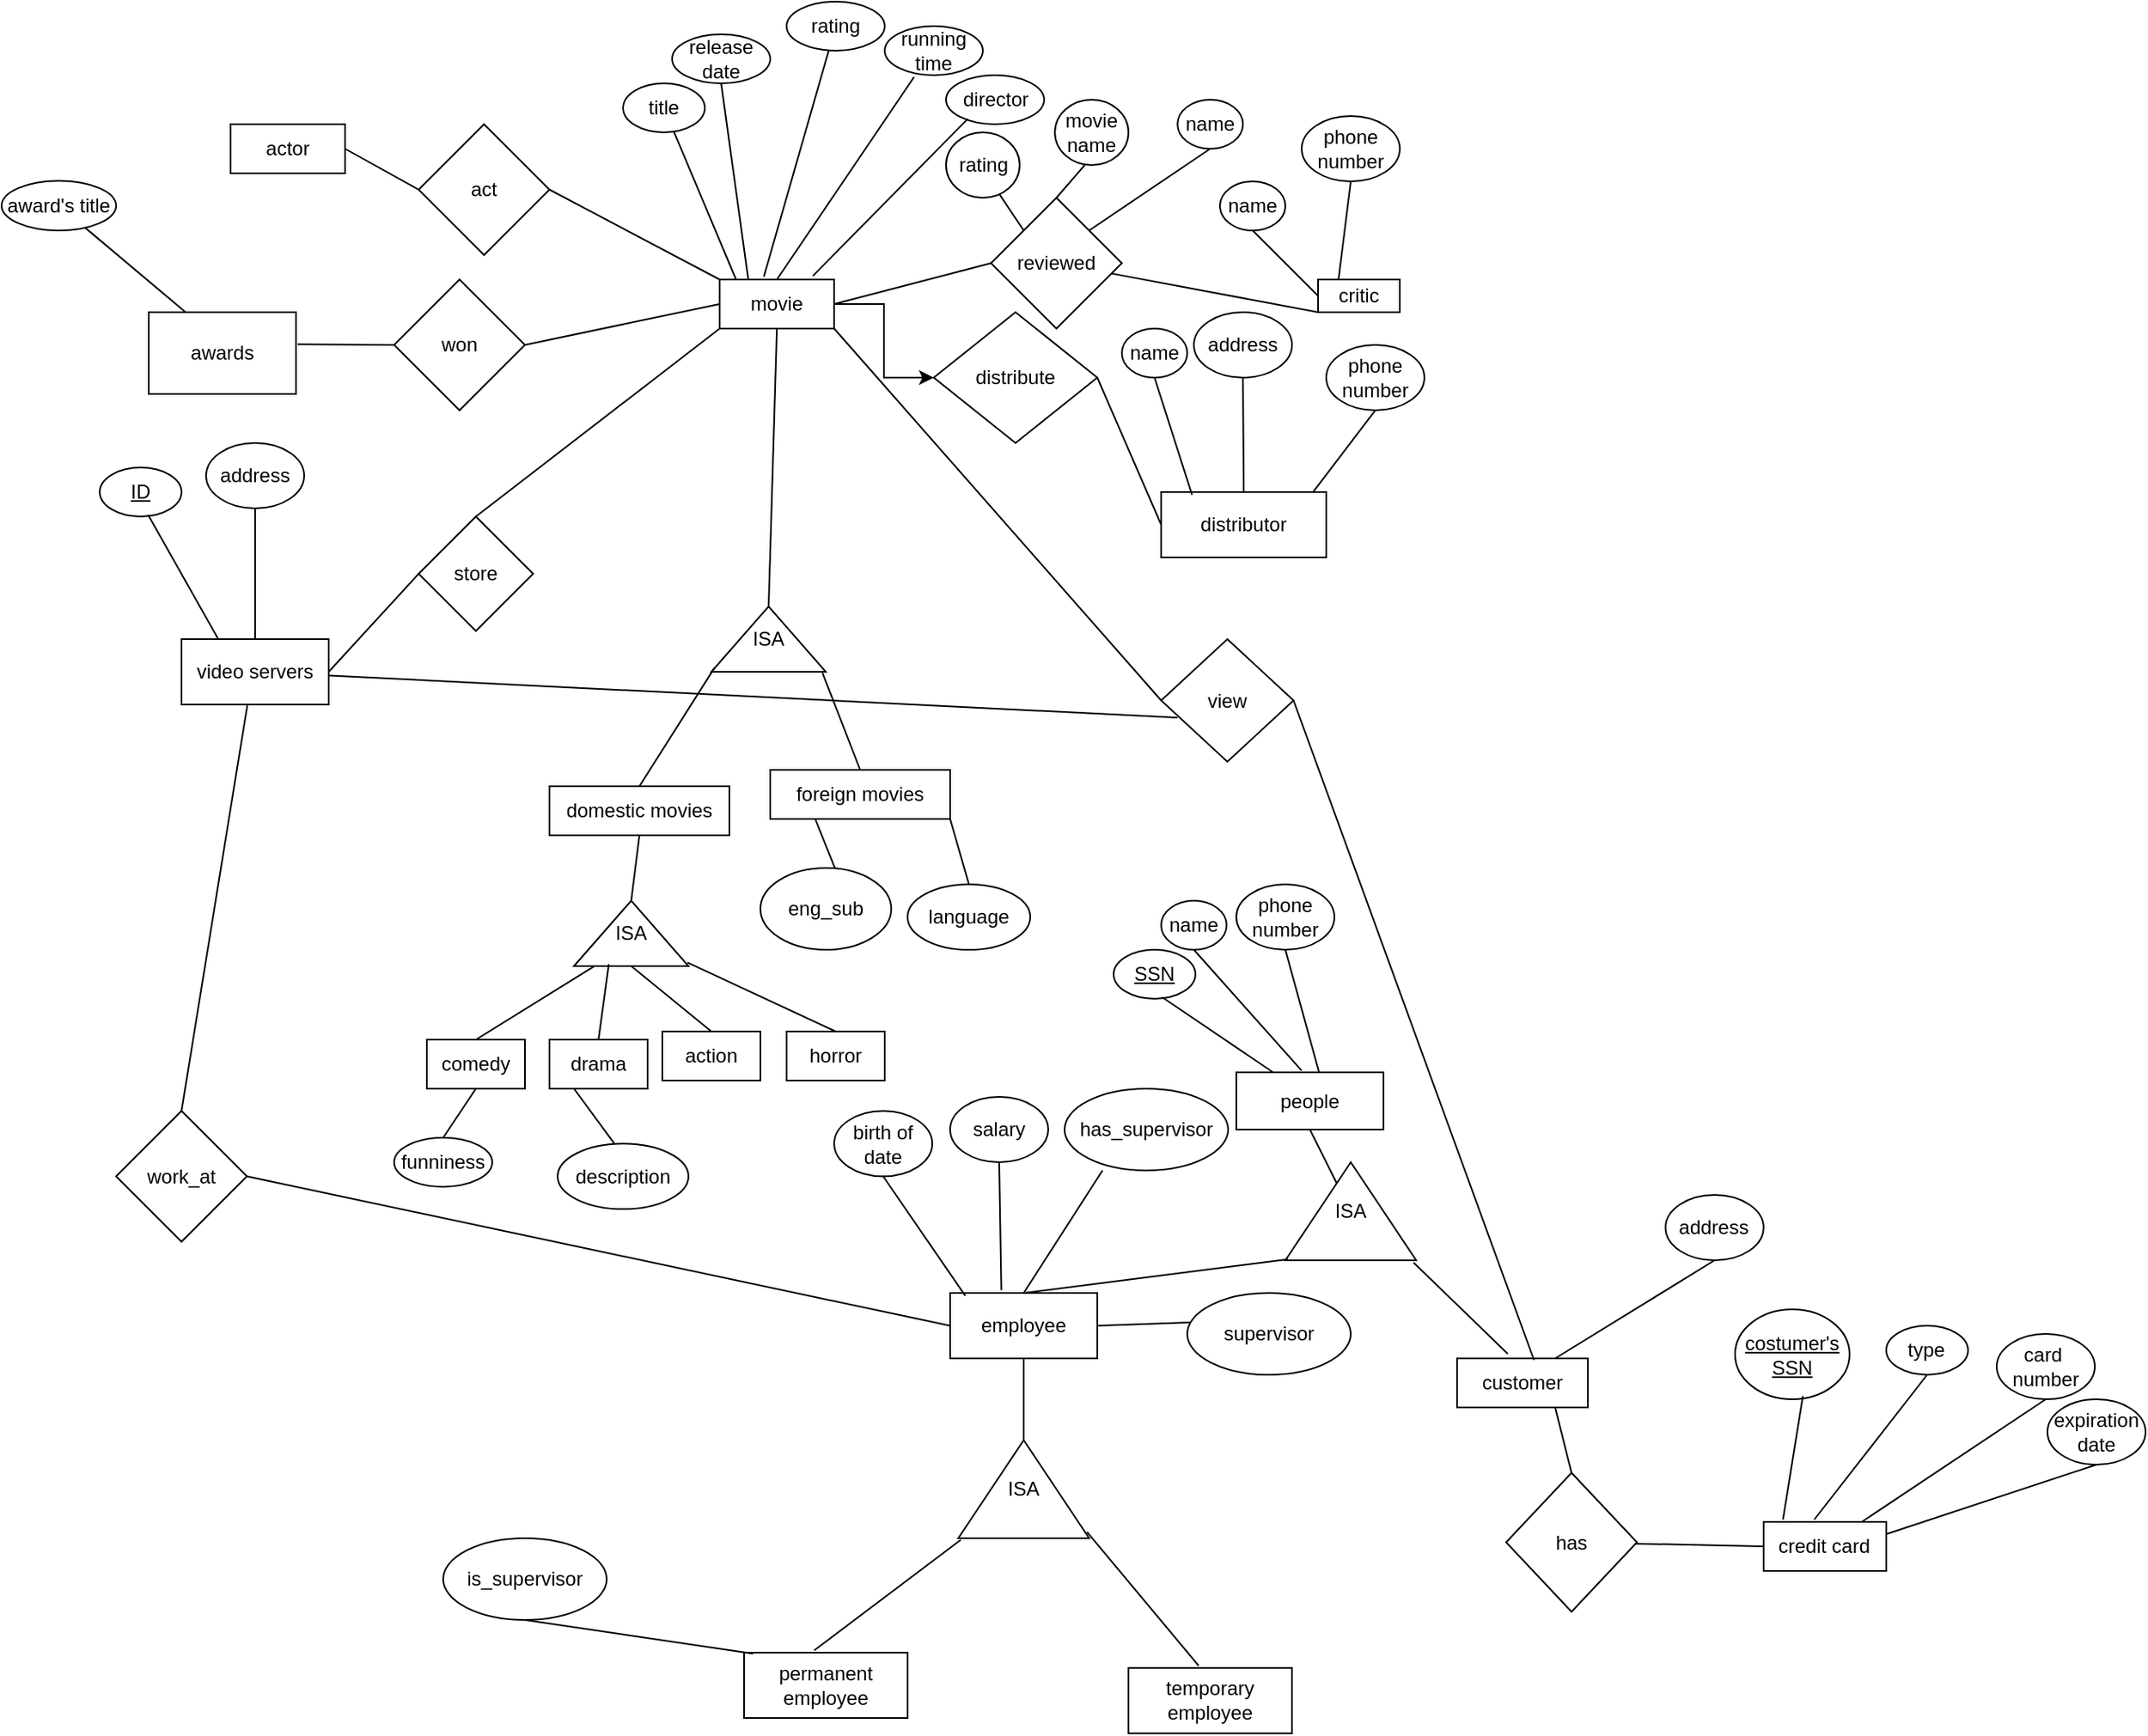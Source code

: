 <mxfile version="21.0.8" type="github">
  <diagram name="第1頁" id="P9BM3nfEhgbrT5ptWXJF">
    <mxGraphModel dx="2261" dy="768" grid="1" gridSize="10" guides="1" tooltips="1" connect="1" arrows="1" fold="1" page="1" pageScale="1" pageWidth="827" pageHeight="1169" math="0" shadow="0">
      <root>
        <mxCell id="0" />
        <mxCell id="1" parent="0" />
        <mxCell id="3KgX_dlSJIxUzlRzkm22-97" value="" style="edgeStyle=orthogonalEdgeStyle;rounded=0;orthogonalLoop=1;jettySize=auto;html=1;" parent="1" source="3KgX_dlSJIxUzlRzkm22-1" target="3KgX_dlSJIxUzlRzkm22-96" edge="1">
          <mxGeometry relative="1" as="geometry" />
        </mxCell>
        <mxCell id="3KgX_dlSJIxUzlRzkm22-1" value="movie" style="rounded=0;whiteSpace=wrap;html=1;" parent="1" vertex="1">
          <mxGeometry x="349.08" y="370" width="70" height="30" as="geometry" />
        </mxCell>
        <mxCell id="3KgX_dlSJIxUzlRzkm22-2" value="title" style="ellipse;whiteSpace=wrap;html=1;" parent="1" vertex="1">
          <mxGeometry x="290" y="250" width="50" height="30" as="geometry" />
        </mxCell>
        <mxCell id="3KgX_dlSJIxUzlRzkm22-4" value="" style="endArrow=none;html=1;rounded=0;exitX=0.143;exitY=0;exitDx=0;exitDy=0;exitPerimeter=0;" parent="1" source="3KgX_dlSJIxUzlRzkm22-1" target="3KgX_dlSJIxUzlRzkm22-2" edge="1">
          <mxGeometry width="50" height="50" relative="1" as="geometry">
            <mxPoint x="380" y="420" as="sourcePoint" />
            <mxPoint x="430" y="370" as="targetPoint" />
          </mxGeometry>
        </mxCell>
        <mxCell id="3KgX_dlSJIxUzlRzkm22-5" value="release date" style="ellipse;whiteSpace=wrap;html=1;" parent="1" vertex="1">
          <mxGeometry x="320" y="220" width="60" height="30" as="geometry" />
        </mxCell>
        <mxCell id="3KgX_dlSJIxUzlRzkm22-6" value="" style="endArrow=none;html=1;rounded=0;entryX=0.5;entryY=1;entryDx=0;entryDy=0;exitX=0.25;exitY=0;exitDx=0;exitDy=0;" parent="1" source="3KgX_dlSJIxUzlRzkm22-1" target="3KgX_dlSJIxUzlRzkm22-5" edge="1">
          <mxGeometry width="50" height="50" relative="1" as="geometry">
            <mxPoint x="370" y="360" as="sourcePoint" />
            <mxPoint x="326" y="328" as="targetPoint" />
          </mxGeometry>
        </mxCell>
        <mxCell id="3KgX_dlSJIxUzlRzkm22-7" value="rating" style="ellipse;whiteSpace=wrap;html=1;" parent="1" vertex="1">
          <mxGeometry x="390" y="200" width="60" height="30" as="geometry" />
        </mxCell>
        <mxCell id="3KgX_dlSJIxUzlRzkm22-8" value="" style="endArrow=none;html=1;rounded=0;exitX=0.386;exitY=-0.057;exitDx=0;exitDy=0;exitPerimeter=0;" parent="1" source="3KgX_dlSJIxUzlRzkm22-1" target="3KgX_dlSJIxUzlRzkm22-7" edge="1">
          <mxGeometry width="50" height="50" relative="1" as="geometry">
            <mxPoint x="378" y="380" as="sourcePoint" />
            <mxPoint x="370" y="310" as="targetPoint" />
          </mxGeometry>
        </mxCell>
        <mxCell id="3KgX_dlSJIxUzlRzkm22-9" value="running time" style="ellipse;whiteSpace=wrap;html=1;" parent="1" vertex="1">
          <mxGeometry x="450" y="215" width="60" height="30" as="geometry" />
        </mxCell>
        <mxCell id="3KgX_dlSJIxUzlRzkm22-10" value="" style="endArrow=none;html=1;rounded=0;entryX=0.299;entryY=1.038;entryDx=0;entryDy=0;entryPerimeter=0;exitX=0.5;exitY=0;exitDx=0;exitDy=0;" parent="1" source="3KgX_dlSJIxUzlRzkm22-1" target="3KgX_dlSJIxUzlRzkm22-9" edge="1">
          <mxGeometry width="50" height="50" relative="1" as="geometry">
            <mxPoint x="390" y="360" as="sourcePoint" />
            <mxPoint x="430" y="280" as="targetPoint" />
          </mxGeometry>
        </mxCell>
        <mxCell id="3KgX_dlSJIxUzlRzkm22-11" value="director" style="ellipse;whiteSpace=wrap;html=1;" parent="1" vertex="1">
          <mxGeometry x="487.5" y="245" width="60" height="30" as="geometry" />
        </mxCell>
        <mxCell id="3KgX_dlSJIxUzlRzkm22-12" value="" style="endArrow=none;html=1;rounded=0;entryX=0.222;entryY=0.889;entryDx=0;entryDy=0;entryPerimeter=0;exitX=0.814;exitY=-0.073;exitDx=0;exitDy=0;exitPerimeter=0;" parent="1" source="3KgX_dlSJIxUzlRzkm22-1" target="3KgX_dlSJIxUzlRzkm22-11" edge="1">
          <mxGeometry width="50" height="50" relative="1" as="geometry">
            <mxPoint x="380" y="330" as="sourcePoint" />
            <mxPoint x="430" y="280" as="targetPoint" />
          </mxGeometry>
        </mxCell>
        <mxCell id="3KgX_dlSJIxUzlRzkm22-13" value="ISA" style="triangle;whiteSpace=wrap;html=1;direction=north;" parent="1" vertex="1">
          <mxGeometry x="344" y="570" width="70" height="40" as="geometry" />
        </mxCell>
        <mxCell id="3KgX_dlSJIxUzlRzkm22-14" value="" style="endArrow=none;html=1;rounded=0;entryX=0.5;entryY=1;entryDx=0;entryDy=0;exitX=1;exitY=0.5;exitDx=0;exitDy=0;" parent="1" source="3KgX_dlSJIxUzlRzkm22-13" target="3KgX_dlSJIxUzlRzkm22-1" edge="1">
          <mxGeometry width="50" height="50" relative="1" as="geometry">
            <mxPoint x="380" y="480" as="sourcePoint" />
            <mxPoint x="430" y="430" as="targetPoint" />
          </mxGeometry>
        </mxCell>
        <mxCell id="3KgX_dlSJIxUzlRzkm22-15" value="" style="endArrow=none;html=1;rounded=0;entryX=0.055;entryY=0.025;entryDx=0;entryDy=0;entryPerimeter=0;exitX=0.5;exitY=0;exitDx=0;exitDy=0;" parent="1" source="3KgX_dlSJIxUzlRzkm22-17" target="3KgX_dlSJIxUzlRzkm22-13" edge="1">
          <mxGeometry width="50" height="50" relative="1" as="geometry">
            <mxPoint x="290" y="640" as="sourcePoint" />
            <mxPoint x="430" y="530" as="targetPoint" />
          </mxGeometry>
        </mxCell>
        <mxCell id="3KgX_dlSJIxUzlRzkm22-16" value="" style="endArrow=none;html=1;rounded=0;entryX=-0.017;entryY=0.971;entryDx=0;entryDy=0;entryPerimeter=0;exitX=0.5;exitY=0;exitDx=0;exitDy=0;" parent="1" source="3KgX_dlSJIxUzlRzkm22-18" target="3KgX_dlSJIxUzlRzkm22-13" edge="1">
          <mxGeometry width="50" height="50" relative="1" as="geometry">
            <mxPoint x="440" y="620" as="sourcePoint" />
            <mxPoint x="362" y="588" as="targetPoint" />
          </mxGeometry>
        </mxCell>
        <mxCell id="3KgX_dlSJIxUzlRzkm22-17" value="domestic&amp;nbsp;movies" style="rounded=0;whiteSpace=wrap;html=1;" parent="1" vertex="1">
          <mxGeometry x="245" y="680" width="110" height="30" as="geometry" />
        </mxCell>
        <mxCell id="3KgX_dlSJIxUzlRzkm22-18" value="foreign&amp;nbsp;movies" style="rounded=0;whiteSpace=wrap;html=1;" parent="1" vertex="1">
          <mxGeometry x="380" y="670" width="110" height="30" as="geometry" />
        </mxCell>
        <mxCell id="3KgX_dlSJIxUzlRzkm22-19" value="ISA" style="triangle;whiteSpace=wrap;html=1;direction=north;" parent="1" vertex="1">
          <mxGeometry x="260" y="750" width="70" height="40" as="geometry" />
        </mxCell>
        <mxCell id="3KgX_dlSJIxUzlRzkm22-20" value="" style="endArrow=none;html=1;rounded=0;entryX=0.5;entryY=1;entryDx=0;entryDy=0;exitX=1;exitY=0.5;exitDx=0;exitDy=0;" parent="1" source="3KgX_dlSJIxUzlRzkm22-19" target="3KgX_dlSJIxUzlRzkm22-17" edge="1">
          <mxGeometry width="50" height="50" relative="1" as="geometry">
            <mxPoint x="310" y="800" as="sourcePoint" />
            <mxPoint x="160" y="680" as="targetPoint" />
          </mxGeometry>
        </mxCell>
        <mxCell id="3KgX_dlSJIxUzlRzkm22-21" value="" style="endArrow=none;html=1;rounded=0;entryX=-0.005;entryY=0.175;entryDx=0;entryDy=0;entryPerimeter=0;exitX=0.5;exitY=0;exitDx=0;exitDy=0;" parent="1" source="3KgX_dlSJIxUzlRzkm22-22" target="3KgX_dlSJIxUzlRzkm22-19" edge="1">
          <mxGeometry width="50" height="50" relative="1" as="geometry">
            <mxPoint x="240" y="742" as="sourcePoint" />
            <mxPoint x="302" y="680" as="targetPoint" />
          </mxGeometry>
        </mxCell>
        <mxCell id="3KgX_dlSJIxUzlRzkm22-22" value="comedy" style="rounded=0;whiteSpace=wrap;html=1;" parent="1" vertex="1">
          <mxGeometry x="170" y="835" width="60" height="30" as="geometry" />
        </mxCell>
        <mxCell id="3KgX_dlSJIxUzlRzkm22-23" value="" style="endArrow=none;html=1;rounded=0;exitX=0.5;exitY=0;exitDx=0;exitDy=0;entryX=0.031;entryY=0.304;entryDx=0;entryDy=0;entryPerimeter=0;" parent="1" source="3KgX_dlSJIxUzlRzkm22-24" target="3KgX_dlSJIxUzlRzkm22-19" edge="1">
          <mxGeometry width="50" height="50" relative="1" as="geometry">
            <mxPoint x="315" y="772.32" as="sourcePoint" />
            <mxPoint x="290" y="710" as="targetPoint" />
          </mxGeometry>
        </mxCell>
        <mxCell id="3KgX_dlSJIxUzlRzkm22-24" value="drama" style="rounded=0;whiteSpace=wrap;html=1;" parent="1" vertex="1">
          <mxGeometry x="245" y="835" width="60" height="30" as="geometry" />
        </mxCell>
        <mxCell id="3KgX_dlSJIxUzlRzkm22-25" value="" style="endArrow=none;html=1;rounded=0;exitX=0.5;exitY=0;exitDx=0;exitDy=0;entryX=0;entryY=0.5;entryDx=0;entryDy=0;" parent="1" source="3KgX_dlSJIxUzlRzkm22-26" target="3KgX_dlSJIxUzlRzkm22-19" edge="1">
          <mxGeometry width="50" height="50" relative="1" as="geometry">
            <mxPoint x="325" y="782.32" as="sourcePoint" />
            <mxPoint x="301" y="689" as="targetPoint" />
          </mxGeometry>
        </mxCell>
        <mxCell id="3KgX_dlSJIxUzlRzkm22-26" value="action" style="rounded=0;whiteSpace=wrap;html=1;" parent="1" vertex="1">
          <mxGeometry x="314" y="830" width="60" height="30" as="geometry" />
        </mxCell>
        <mxCell id="3KgX_dlSJIxUzlRzkm22-27" value="" style="endArrow=none;html=1;rounded=0;exitX=0.5;exitY=0;exitDx=0;exitDy=0;entryX=0.055;entryY=0.991;entryDx=0;entryDy=0;entryPerimeter=0;" parent="1" source="3KgX_dlSJIxUzlRzkm22-28" target="3KgX_dlSJIxUzlRzkm22-19" edge="1">
          <mxGeometry width="50" height="50" relative="1" as="geometry">
            <mxPoint x="335" y="792.32" as="sourcePoint" />
            <mxPoint x="311" y="699" as="targetPoint" />
          </mxGeometry>
        </mxCell>
        <mxCell id="3KgX_dlSJIxUzlRzkm22-28" value="horror" style="rounded=0;whiteSpace=wrap;html=1;" parent="1" vertex="1">
          <mxGeometry x="390" y="830" width="60" height="30" as="geometry" />
        </mxCell>
        <mxCell id="3KgX_dlSJIxUzlRzkm22-31" value="funniness" style="ellipse;whiteSpace=wrap;html=1;" parent="1" vertex="1">
          <mxGeometry x="150" y="895" width="60" height="30" as="geometry" />
        </mxCell>
        <mxCell id="3KgX_dlSJIxUzlRzkm22-33" value="" style="endArrow=none;html=1;rounded=0;entryX=0.5;entryY=1;entryDx=0;entryDy=0;exitX=0.5;exitY=0;exitDx=0;exitDy=0;" parent="1" source="3KgX_dlSJIxUzlRzkm22-31" target="3KgX_dlSJIxUzlRzkm22-22" edge="1">
          <mxGeometry width="50" height="50" relative="1" as="geometry">
            <mxPoint x="380" y="760" as="sourcePoint" />
            <mxPoint x="430" y="710" as="targetPoint" />
          </mxGeometry>
        </mxCell>
        <mxCell id="3KgX_dlSJIxUzlRzkm22-34" value="description" style="ellipse;whiteSpace=wrap;html=1;" parent="1" vertex="1">
          <mxGeometry x="250" y="898.64" width="80" height="40" as="geometry" />
        </mxCell>
        <mxCell id="3KgX_dlSJIxUzlRzkm22-35" value="" style="endArrow=none;html=1;rounded=0;entryX=0.25;entryY=1;entryDx=0;entryDy=0;exitX=0.433;exitY=-0.001;exitDx=0;exitDy=0;exitPerimeter=0;" parent="1" source="3KgX_dlSJIxUzlRzkm22-34" target="3KgX_dlSJIxUzlRzkm22-24" edge="1">
          <mxGeometry width="50" height="50" relative="1" as="geometry">
            <mxPoint x="380" y="760" as="sourcePoint" />
            <mxPoint x="430" y="710" as="targetPoint" />
          </mxGeometry>
        </mxCell>
        <mxCell id="3KgX_dlSJIxUzlRzkm22-36" value="critic" style="rounded=0;whiteSpace=wrap;html=1;" parent="1" vertex="1">
          <mxGeometry x="715" y="370" width="50" height="20" as="geometry" />
        </mxCell>
        <mxCell id="3KgX_dlSJIxUzlRzkm22-37" value="name" style="ellipse;whiteSpace=wrap;html=1;" parent="1" vertex="1">
          <mxGeometry x="655" y="310" width="40" height="30" as="geometry" />
        </mxCell>
        <mxCell id="3KgX_dlSJIxUzlRzkm22-38" value="" style="endArrow=none;html=1;rounded=0;entryX=0.5;entryY=1;entryDx=0;entryDy=0;exitX=0;exitY=0.5;exitDx=0;exitDy=0;" parent="1" source="3KgX_dlSJIxUzlRzkm22-36" target="3KgX_dlSJIxUzlRzkm22-37" edge="1">
          <mxGeometry width="50" height="50" relative="1" as="geometry">
            <mxPoint x="495.0" y="390" as="sourcePoint" />
            <mxPoint x="545" y="340" as="targetPoint" />
          </mxGeometry>
        </mxCell>
        <mxCell id="3KgX_dlSJIxUzlRzkm22-39" value="phone number" style="ellipse;whiteSpace=wrap;html=1;" parent="1" vertex="1">
          <mxGeometry x="705" y="270" width="60" height="40" as="geometry" />
        </mxCell>
        <mxCell id="3KgX_dlSJIxUzlRzkm22-40" value="" style="endArrow=none;html=1;rounded=0;entryX=0.5;entryY=1;entryDx=0;entryDy=0;exitX=0.25;exitY=0;exitDx=0;exitDy=0;" parent="1" source="3KgX_dlSJIxUzlRzkm22-36" target="3KgX_dlSJIxUzlRzkm22-39" edge="1">
          <mxGeometry width="50" height="50" relative="1" as="geometry">
            <mxPoint x="765" y="350" as="sourcePoint" />
            <mxPoint x="595" y="310" as="targetPoint" />
          </mxGeometry>
        </mxCell>
        <mxCell id="3KgX_dlSJIxUzlRzkm22-41" value="customer" style="rounded=0;whiteSpace=wrap;html=1;" parent="1" vertex="1">
          <mxGeometry x="800" y="1030" width="80" height="30" as="geometry" />
        </mxCell>
        <mxCell id="3KgX_dlSJIxUzlRzkm22-42" value="&lt;u&gt;SSN&lt;/u&gt;" style="ellipse;whiteSpace=wrap;html=1;" parent="1" vertex="1">
          <mxGeometry x="590" y="780" width="50" height="30" as="geometry" />
        </mxCell>
        <mxCell id="3KgX_dlSJIxUzlRzkm22-44" value="" style="endArrow=none;html=1;rounded=0;entryX=0.592;entryY=0.966;entryDx=0;entryDy=0;entryPerimeter=0;exitX=0.25;exitY=0;exitDx=0;exitDy=0;" parent="1" source="3KgX_dlSJIxUzlRzkm22-63" target="3KgX_dlSJIxUzlRzkm22-42" edge="1">
          <mxGeometry width="50" height="50" relative="1" as="geometry">
            <mxPoint x="675.47" y="826.22" as="sourcePoint" />
            <mxPoint x="550" y="710" as="targetPoint" />
          </mxGeometry>
        </mxCell>
        <mxCell id="3KgX_dlSJIxUzlRzkm22-45" value="name" style="ellipse;whiteSpace=wrap;html=1;" parent="1" vertex="1">
          <mxGeometry x="619.06" y="750" width="40" height="30" as="geometry" />
        </mxCell>
        <mxCell id="3KgX_dlSJIxUzlRzkm22-46" value="" style="endArrow=none;html=1;rounded=0;entryX=0.5;entryY=1;entryDx=0;entryDy=0;exitX=0.444;exitY=-0.03;exitDx=0;exitDy=0;exitPerimeter=0;" parent="1" source="3KgX_dlSJIxUzlRzkm22-63" target="3KgX_dlSJIxUzlRzkm22-45" edge="1">
          <mxGeometry width="50" height="50" relative="1" as="geometry">
            <mxPoint x="840.0" y="830" as="sourcePoint" />
            <mxPoint x="720" y="745" as="targetPoint" />
          </mxGeometry>
        </mxCell>
        <mxCell id="3KgX_dlSJIxUzlRzkm22-47" value="phone number" style="ellipse;whiteSpace=wrap;html=1;" parent="1" vertex="1">
          <mxGeometry x="665" y="740" width="60" height="40" as="geometry" />
        </mxCell>
        <mxCell id="3KgX_dlSJIxUzlRzkm22-48" value="" style="endArrow=none;html=1;rounded=0;entryX=0.5;entryY=1;entryDx=0;entryDy=0;exitX=0.565;exitY=0.025;exitDx=0;exitDy=0;exitPerimeter=0;" parent="1" source="3KgX_dlSJIxUzlRzkm22-63" target="3KgX_dlSJIxUzlRzkm22-47" edge="1">
          <mxGeometry width="50" height="50" relative="1" as="geometry">
            <mxPoint x="821.36" y="829.49" as="sourcePoint" />
            <mxPoint x="780" y="690.51" as="targetPoint" />
          </mxGeometry>
        </mxCell>
        <mxCell id="3KgX_dlSJIxUzlRzkm22-49" value="address" style="ellipse;whiteSpace=wrap;html=1;" parent="1" vertex="1">
          <mxGeometry x="927.45" y="930" width="60" height="40" as="geometry" />
        </mxCell>
        <mxCell id="3KgX_dlSJIxUzlRzkm22-50" value="" style="endArrow=none;html=1;rounded=0;entryX=0.5;entryY=1;entryDx=0;entryDy=0;exitX=0.75;exitY=0;exitDx=0;exitDy=0;" parent="1" source="3KgX_dlSJIxUzlRzkm22-41" target="3KgX_dlSJIxUzlRzkm22-49" edge="1">
          <mxGeometry width="50" height="50" relative="1" as="geometry">
            <mxPoint x="931" y="1139" as="sourcePoint" />
            <mxPoint x="890" y="1000" as="targetPoint" />
          </mxGeometry>
        </mxCell>
        <mxCell id="3KgX_dlSJIxUzlRzkm22-51" value="credit card" style="rounded=0;whiteSpace=wrap;html=1;" parent="1" vertex="1">
          <mxGeometry x="987.45" y="1130" width="75" height="30" as="geometry" />
        </mxCell>
        <mxCell id="3KgX_dlSJIxUzlRzkm22-52" style="edgeStyle=orthogonalEdgeStyle;rounded=0;orthogonalLoop=1;jettySize=auto;html=1;exitX=0.5;exitY=1;exitDx=0;exitDy=0;" parent="1" source="3KgX_dlSJIxUzlRzkm22-51" target="3KgX_dlSJIxUzlRzkm22-51" edge="1">
          <mxGeometry relative="1" as="geometry" />
        </mxCell>
        <mxCell id="3KgX_dlSJIxUzlRzkm22-53" value="" style="endArrow=none;html=1;rounded=0;exitX=0;exitY=0.5;exitDx=0;exitDy=0;" parent="1" source="3KgX_dlSJIxUzlRzkm22-51" target="6sDK0BChpmR6SwiNTOcB-4" edge="1">
          <mxGeometry width="50" height="50" relative="1" as="geometry">
            <mxPoint x="710" y="1010" as="sourcePoint" />
            <mxPoint x="930" y="1130" as="targetPoint" />
          </mxGeometry>
        </mxCell>
        <mxCell id="3KgX_dlSJIxUzlRzkm22-54" value="&lt;u&gt;costumer&#39;s SSN&lt;/u&gt;" style="ellipse;whiteSpace=wrap;html=1;" parent="1" vertex="1">
          <mxGeometry x="970" y="1000" width="70" height="55" as="geometry" />
        </mxCell>
        <mxCell id="3KgX_dlSJIxUzlRzkm22-55" value="" style="endArrow=none;html=1;rounded=0;entryX=0.592;entryY=0.966;entryDx=0;entryDy=0;entryPerimeter=0;exitX=0.158;exitY=-0.046;exitDx=0;exitDy=0;exitPerimeter=0;" parent="1" source="3KgX_dlSJIxUzlRzkm22-51" target="3KgX_dlSJIxUzlRzkm22-54" edge="1">
          <mxGeometry width="50" height="50" relative="1" as="geometry">
            <mxPoint x="1046" y="1105" as="sourcePoint" />
            <mxPoint x="890" y="1005" as="targetPoint" />
          </mxGeometry>
        </mxCell>
        <mxCell id="3KgX_dlSJIxUzlRzkm22-56" value="type" style="ellipse;whiteSpace=wrap;html=1;" parent="1" vertex="1">
          <mxGeometry x="1062.45" y="1010" width="50" height="30" as="geometry" />
        </mxCell>
        <mxCell id="3KgX_dlSJIxUzlRzkm22-57" value="" style="endArrow=none;html=1;rounded=0;entryX=0.5;entryY=1;entryDx=0;entryDy=0;exitX=0.413;exitY=-0.046;exitDx=0;exitDy=0;exitPerimeter=0;" parent="1" source="3KgX_dlSJIxUzlRzkm22-51" target="3KgX_dlSJIxUzlRzkm22-56" edge="1">
          <mxGeometry width="50" height="50" relative="1" as="geometry">
            <mxPoint x="1040" y="1130" as="sourcePoint" />
            <mxPoint x="982.45" y="1017.76" as="targetPoint" />
          </mxGeometry>
        </mxCell>
        <mxCell id="3KgX_dlSJIxUzlRzkm22-58" value="card&amp;nbsp; number" style="ellipse;whiteSpace=wrap;html=1;" parent="1" vertex="1">
          <mxGeometry x="1130" y="1015" width="60" height="40" as="geometry" />
        </mxCell>
        <mxCell id="3KgX_dlSJIxUzlRzkm22-59" value="" style="endArrow=none;html=1;rounded=0;entryX=0.5;entryY=1;entryDx=0;entryDy=0;" parent="1" source="3KgX_dlSJIxUzlRzkm22-51" target="3KgX_dlSJIxUzlRzkm22-58" edge="1">
          <mxGeometry width="50" height="50" relative="1" as="geometry">
            <mxPoint x="1090" y="1130" as="sourcePoint" />
            <mxPoint x="1120" y="1000" as="targetPoint" />
          </mxGeometry>
        </mxCell>
        <mxCell id="3KgX_dlSJIxUzlRzkm22-60" value="expiration date" style="ellipse;whiteSpace=wrap;html=1;" parent="1" vertex="1">
          <mxGeometry x="1161" y="1055" width="60" height="40" as="geometry" />
        </mxCell>
        <mxCell id="3KgX_dlSJIxUzlRzkm22-61" value="" style="endArrow=none;html=1;rounded=0;entryX=0.5;entryY=1;entryDx=0;entryDy=0;exitX=1;exitY=0.25;exitDx=0;exitDy=0;" parent="1" source="3KgX_dlSJIxUzlRzkm22-51" target="3KgX_dlSJIxUzlRzkm22-60" edge="1">
          <mxGeometry width="50" height="50" relative="1" as="geometry">
            <mxPoint x="1080" y="1165" as="sourcePoint" />
            <mxPoint x="1151" y="1035" as="targetPoint" />
          </mxGeometry>
        </mxCell>
        <mxCell id="3KgX_dlSJIxUzlRzkm22-62" value="employee" style="rounded=0;whiteSpace=wrap;html=1;" parent="1" vertex="1">
          <mxGeometry x="490" y="990" width="90" height="40" as="geometry" />
        </mxCell>
        <mxCell id="3KgX_dlSJIxUzlRzkm22-63" value="people" style="rounded=0;whiteSpace=wrap;html=1;" parent="1" vertex="1">
          <mxGeometry x="665" y="855" width="90" height="35" as="geometry" />
        </mxCell>
        <mxCell id="3KgX_dlSJIxUzlRzkm22-64" value="" style="endArrow=none;html=1;rounded=0;entryX=0.5;entryY=1;entryDx=0;entryDy=0;" parent="1" source="3KgX_dlSJIxUzlRzkm22-65" target="3KgX_dlSJIxUzlRzkm22-63" edge="1">
          <mxGeometry width="50" height="50" relative="1" as="geometry">
            <mxPoint x="715" y="950" as="sourcePoint" />
            <mxPoint x="480" y="850" as="targetPoint" />
          </mxGeometry>
        </mxCell>
        <mxCell id="3KgX_dlSJIxUzlRzkm22-66" value="" style="endArrow=none;html=1;rounded=0;entryX=0.5;entryY=1;entryDx=0;entryDy=0;" parent="1" target="3KgX_dlSJIxUzlRzkm22-65" edge="1">
          <mxGeometry width="50" height="50" relative="1" as="geometry">
            <mxPoint x="715" y="950" as="sourcePoint" />
            <mxPoint x="715" y="893" as="targetPoint" />
          </mxGeometry>
        </mxCell>
        <mxCell id="3KgX_dlSJIxUzlRzkm22-65" value="ISA" style="triangle;whiteSpace=wrap;html=1;direction=north;" parent="1" vertex="1">
          <mxGeometry x="695" y="910" width="80" height="60" as="geometry" />
        </mxCell>
        <mxCell id="3KgX_dlSJIxUzlRzkm22-67" value="" style="endArrow=none;html=1;rounded=0;entryX=-0.023;entryY=0.98;entryDx=0;entryDy=0;entryPerimeter=0;exitX=0.388;exitY=-0.092;exitDx=0;exitDy=0;exitPerimeter=0;" parent="1" source="3KgX_dlSJIxUzlRzkm22-41" target="3KgX_dlSJIxUzlRzkm22-65" edge="1">
          <mxGeometry width="50" height="50" relative="1" as="geometry">
            <mxPoint x="430" y="900" as="sourcePoint" />
            <mxPoint x="480" y="850" as="targetPoint" />
          </mxGeometry>
        </mxCell>
        <mxCell id="3KgX_dlSJIxUzlRzkm22-68" value="" style="endArrow=none;html=1;rounded=0;entryX=0.011;entryY=0.019;entryDx=0;entryDy=0;entryPerimeter=0;exitX=0.5;exitY=0;exitDx=0;exitDy=0;" parent="1" source="3KgX_dlSJIxUzlRzkm22-62" target="3KgX_dlSJIxUzlRzkm22-65" edge="1">
          <mxGeometry width="50" height="50" relative="1" as="geometry">
            <mxPoint x="430" y="900" as="sourcePoint" />
            <mxPoint x="480" y="850" as="targetPoint" />
          </mxGeometry>
        </mxCell>
        <mxCell id="3KgX_dlSJIxUzlRzkm22-69" value="birth of date" style="ellipse;whiteSpace=wrap;html=1;" parent="1" vertex="1">
          <mxGeometry x="419.08" y="878.64" width="60" height="40" as="geometry" />
        </mxCell>
        <mxCell id="3KgX_dlSJIxUzlRzkm22-70" value="" style="endArrow=none;html=1;rounded=0;entryX=0.5;entryY=1;entryDx=0;entryDy=0;exitX=0.103;exitY=0.043;exitDx=0;exitDy=0;exitPerimeter=0;" parent="1" source="3KgX_dlSJIxUzlRzkm22-62" target="3KgX_dlSJIxUzlRzkm22-69" edge="1">
          <mxGeometry width="50" height="50" relative="1" as="geometry">
            <mxPoint x="500" y="1000" as="sourcePoint" />
            <mxPoint x="459.08" y="834.15" as="targetPoint" />
          </mxGeometry>
        </mxCell>
        <mxCell id="3KgX_dlSJIxUzlRzkm22-71" value="salary" style="ellipse;whiteSpace=wrap;html=1;" parent="1" vertex="1">
          <mxGeometry x="490.0" y="870" width="60" height="40" as="geometry" />
        </mxCell>
        <mxCell id="3KgX_dlSJIxUzlRzkm22-72" value="" style="endArrow=none;html=1;rounded=0;entryX=0.5;entryY=1;entryDx=0;entryDy=0;exitX=0.348;exitY=-0.043;exitDx=0;exitDy=0;exitPerimeter=0;" parent="1" source="3KgX_dlSJIxUzlRzkm22-62" target="3KgX_dlSJIxUzlRzkm22-71" edge="1">
          <mxGeometry width="50" height="50" relative="1" as="geometry">
            <mxPoint x="574.96" y="983.36" as="sourcePoint" />
            <mxPoint x="535.04" y="815.51" as="targetPoint" />
          </mxGeometry>
        </mxCell>
        <mxCell id="3KgX_dlSJIxUzlRzkm22-73" value="" style="endArrow=none;html=1;rounded=0;exitX=0.5;exitY=0;exitDx=0;exitDy=0;entryX=0.232;entryY=1;entryDx=0;entryDy=0;entryPerimeter=0;" parent="1" source="3KgX_dlSJIxUzlRzkm22-62" target="3KgX_dlSJIxUzlRzkm22-74" edge="1">
          <mxGeometry width="50" height="50" relative="1" as="geometry">
            <mxPoint x="710" y="980" as="sourcePoint" />
            <mxPoint x="580" y="910" as="targetPoint" />
          </mxGeometry>
        </mxCell>
        <mxCell id="3KgX_dlSJIxUzlRzkm22-74" value="has_supervisor" style="ellipse;whiteSpace=wrap;html=1;" parent="1" vertex="1">
          <mxGeometry x="560" y="865" width="100" height="50" as="geometry" />
        </mxCell>
        <mxCell id="3KgX_dlSJIxUzlRzkm22-75" value="" style="endArrow=none;html=1;rounded=0;entryX=0.5;entryY=1;entryDx=0;entryDy=0;exitX=1;exitY=0.5;exitDx=0;exitDy=0;" parent="1" source="3KgX_dlSJIxUzlRzkm22-76" target="3KgX_dlSJIxUzlRzkm22-62" edge="1">
          <mxGeometry width="50" height="50" relative="1" as="geometry">
            <mxPoint x="535" y="1090" as="sourcePoint" />
            <mxPoint x="760" y="1070" as="targetPoint" />
          </mxGeometry>
        </mxCell>
        <mxCell id="3KgX_dlSJIxUzlRzkm22-76" value="ISA" style="triangle;whiteSpace=wrap;html=1;direction=north;" parent="1" vertex="1">
          <mxGeometry x="495" y="1080" width="80" height="60" as="geometry" />
        </mxCell>
        <mxCell id="3KgX_dlSJIxUzlRzkm22-77" value="permanent employee" style="rounded=0;whiteSpace=wrap;html=1;" parent="1" vertex="1">
          <mxGeometry x="364" y="1210" width="100" height="40" as="geometry" />
        </mxCell>
        <mxCell id="3KgX_dlSJIxUzlRzkm22-78" value="" style="endArrow=none;html=1;rounded=0;entryX=-0.017;entryY=0.019;entryDx=0;entryDy=0;entryPerimeter=0;exitX=0.429;exitY=-0.034;exitDx=0;exitDy=0;exitPerimeter=0;" parent="1" source="3KgX_dlSJIxUzlRzkm22-77" target="3KgX_dlSJIxUzlRzkm22-76" edge="1">
          <mxGeometry width="50" height="50" relative="1" as="geometry">
            <mxPoint x="710" y="1110" as="sourcePoint" />
            <mxPoint x="760" y="1060" as="targetPoint" />
          </mxGeometry>
        </mxCell>
        <mxCell id="3KgX_dlSJIxUzlRzkm22-79" value="temporary employee" style="rounded=0;whiteSpace=wrap;html=1;" parent="1" vertex="1">
          <mxGeometry x="599.06" y="1219.36" width="100" height="40" as="geometry" />
        </mxCell>
        <mxCell id="3KgX_dlSJIxUzlRzkm22-80" value="" style="endArrow=none;html=1;rounded=0;entryX=0.063;entryY=0.984;entryDx=0;entryDy=0;entryPerimeter=0;exitX=0.429;exitY=-0.034;exitDx=0;exitDy=0;exitPerimeter=0;" parent="1" source="3KgX_dlSJIxUzlRzkm22-79" target="3KgX_dlSJIxUzlRzkm22-76" edge="1">
          <mxGeometry width="50" height="50" relative="1" as="geometry">
            <mxPoint x="945.06" y="1119.36" as="sourcePoint" />
            <mxPoint x="575.0" y="1130" as="targetPoint" />
          </mxGeometry>
        </mxCell>
        <mxCell id="3KgX_dlSJIxUzlRzkm22-81" value="reviewed" style="rhombus;whiteSpace=wrap;html=1;" parent="1" vertex="1">
          <mxGeometry x="515" y="320" width="80" height="80" as="geometry" />
        </mxCell>
        <mxCell id="3KgX_dlSJIxUzlRzkm22-82" value="" style="endArrow=none;html=1;rounded=0;entryX=1;entryY=0.5;entryDx=0;entryDy=0;exitX=0;exitY=0.5;exitDx=0;exitDy=0;" parent="1" source="3KgX_dlSJIxUzlRzkm22-81" target="3KgX_dlSJIxUzlRzkm22-1" edge="1">
          <mxGeometry width="50" height="50" relative="1" as="geometry">
            <mxPoint x="500" y="400" as="sourcePoint" />
            <mxPoint x="760" y="380" as="targetPoint" />
          </mxGeometry>
        </mxCell>
        <mxCell id="3KgX_dlSJIxUzlRzkm22-83" value="" style="endArrow=none;html=1;rounded=0;entryX=0;entryY=1;entryDx=0;entryDy=0;" parent="1" source="3KgX_dlSJIxUzlRzkm22-81" target="3KgX_dlSJIxUzlRzkm22-36" edge="1">
          <mxGeometry width="50" height="50" relative="1" as="geometry">
            <mxPoint x="710" y="430" as="sourcePoint" />
            <mxPoint x="760" y="380" as="targetPoint" />
          </mxGeometry>
        </mxCell>
        <mxCell id="3KgX_dlSJIxUzlRzkm22-84" value="won" style="rhombus;whiteSpace=wrap;html=1;" parent="1" vertex="1">
          <mxGeometry x="150" y="370" width="80" height="80" as="geometry" />
        </mxCell>
        <mxCell id="3KgX_dlSJIxUzlRzkm22-85" value="" style="endArrow=none;html=1;rounded=0;entryX=0;entryY=0.5;entryDx=0;entryDy=0;exitX=1;exitY=0.5;exitDx=0;exitDy=0;" parent="1" source="3KgX_dlSJIxUzlRzkm22-84" target="3KgX_dlSJIxUzlRzkm22-1" edge="1">
          <mxGeometry width="50" height="50" relative="1" as="geometry">
            <mxPoint x="300" y="430" as="sourcePoint" />
            <mxPoint x="350" y="380" as="targetPoint" />
          </mxGeometry>
        </mxCell>
        <mxCell id="3KgX_dlSJIxUzlRzkm22-86" value="awards" style="rounded=0;whiteSpace=wrap;html=1;" parent="1" vertex="1">
          <mxGeometry y="390" width="90" height="50" as="geometry" />
        </mxCell>
        <mxCell id="3KgX_dlSJIxUzlRzkm22-87" value="" style="endArrow=none;html=1;rounded=0;entryX=0;entryY=0.5;entryDx=0;entryDy=0;exitX=1.01;exitY=0.393;exitDx=0;exitDy=0;exitPerimeter=0;" parent="1" source="3KgX_dlSJIxUzlRzkm22-86" target="3KgX_dlSJIxUzlRzkm22-84" edge="1">
          <mxGeometry width="50" height="50" relative="1" as="geometry">
            <mxPoint x="300" y="430" as="sourcePoint" />
            <mxPoint x="350" y="380" as="targetPoint" />
          </mxGeometry>
        </mxCell>
        <mxCell id="3KgX_dlSJIxUzlRzkm22-88" value="award&#39;s title" style="ellipse;whiteSpace=wrap;html=1;" parent="1" vertex="1">
          <mxGeometry x="-90" y="309.65" width="70" height="30.35" as="geometry" />
        </mxCell>
        <mxCell id="3KgX_dlSJIxUzlRzkm22-89" value="" style="endArrow=none;html=1;rounded=0;exitX=0.25;exitY=0;exitDx=0;exitDy=0;" parent="1" source="3KgX_dlSJIxUzlRzkm22-86" target="3KgX_dlSJIxUzlRzkm22-88" edge="1">
          <mxGeometry width="50" height="50" relative="1" as="geometry">
            <mxPoint x="-11.83" y="390.0" as="sourcePoint" />
            <mxPoint x="70" y="370.35" as="targetPoint" />
          </mxGeometry>
        </mxCell>
        <mxCell id="3KgX_dlSJIxUzlRzkm22-90" value="video servers" style="rounded=0;whiteSpace=wrap;html=1;" parent="1" vertex="1">
          <mxGeometry x="20" y="590" width="90" height="40" as="geometry" />
        </mxCell>
        <mxCell id="3KgX_dlSJIxUzlRzkm22-91" value="&lt;u&gt;ID&lt;/u&gt;" style="ellipse;whiteSpace=wrap;html=1;" parent="1" vertex="1">
          <mxGeometry x="-30" y="485" width="50" height="30" as="geometry" />
        </mxCell>
        <mxCell id="3KgX_dlSJIxUzlRzkm22-92" value="" style="endArrow=none;html=1;rounded=0;entryX=0.592;entryY=0.966;entryDx=0;entryDy=0;entryPerimeter=0;exitX=0.25;exitY=0;exitDx=0;exitDy=0;" parent="1" source="3KgX_dlSJIxUzlRzkm22-90" target="3KgX_dlSJIxUzlRzkm22-91" edge="1">
          <mxGeometry width="50" height="50" relative="1" as="geometry">
            <mxPoint x="-187" y="760" as="sourcePoint" />
            <mxPoint x="-350" y="645" as="targetPoint" />
          </mxGeometry>
        </mxCell>
        <mxCell id="3KgX_dlSJIxUzlRzkm22-93" value="address" style="ellipse;whiteSpace=wrap;html=1;" parent="1" vertex="1">
          <mxGeometry x="35" y="470" width="60" height="40" as="geometry" />
        </mxCell>
        <mxCell id="3KgX_dlSJIxUzlRzkm22-94" value="" style="endArrow=none;html=1;rounded=0;entryX=0.5;entryY=1;entryDx=0;entryDy=0;" parent="1" source="3KgX_dlSJIxUzlRzkm22-90" target="3KgX_dlSJIxUzlRzkm22-93" edge="1">
          <mxGeometry width="50" height="50" relative="1" as="geometry">
            <mxPoint x="-135" y="705" as="sourcePoint" />
            <mxPoint x="-105" y="575" as="targetPoint" />
          </mxGeometry>
        </mxCell>
        <mxCell id="3KgX_dlSJIxUzlRzkm22-96" value="distribute" style="rhombus;whiteSpace=wrap;html=1;" parent="1" vertex="1">
          <mxGeometry x="480" y="390" width="100" height="80" as="geometry" />
        </mxCell>
        <mxCell id="3KgX_dlSJIxUzlRzkm22-98" value="distributor" style="rounded=0;whiteSpace=wrap;html=1;" parent="1" vertex="1">
          <mxGeometry x="619.06" y="500" width="100.94" height="40" as="geometry" />
        </mxCell>
        <mxCell id="3KgX_dlSJIxUzlRzkm22-99" value="" style="endArrow=none;html=1;rounded=0;entryX=0;entryY=0.5;entryDx=0;entryDy=0;exitX=1;exitY=0.5;exitDx=0;exitDy=0;" parent="1" source="3KgX_dlSJIxUzlRzkm22-96" target="3KgX_dlSJIxUzlRzkm22-98" edge="1">
          <mxGeometry width="50" height="50" relative="1" as="geometry">
            <mxPoint x="510" y="560" as="sourcePoint" />
            <mxPoint x="560" y="510" as="targetPoint" />
          </mxGeometry>
        </mxCell>
        <mxCell id="3KgX_dlSJIxUzlRzkm22-100" value="name" style="ellipse;whiteSpace=wrap;html=1;" parent="1" vertex="1">
          <mxGeometry x="595" y="400" width="40" height="30" as="geometry" />
        </mxCell>
        <mxCell id="3KgX_dlSJIxUzlRzkm22-101" value="" style="endArrow=none;html=1;rounded=0;entryX=0.5;entryY=1;entryDx=0;entryDy=0;exitX=0.187;exitY=0.043;exitDx=0;exitDy=0;exitPerimeter=0;" parent="1" source="3KgX_dlSJIxUzlRzkm22-98" target="3KgX_dlSJIxUzlRzkm22-100" edge="1">
          <mxGeometry width="50" height="50" relative="1" as="geometry">
            <mxPoint x="655" y="470" as="sourcePoint" />
            <mxPoint x="485" y="430" as="targetPoint" />
          </mxGeometry>
        </mxCell>
        <mxCell id="3KgX_dlSJIxUzlRzkm22-102" value="phone number" style="ellipse;whiteSpace=wrap;html=1;" parent="1" vertex="1">
          <mxGeometry x="720" y="410" width="60" height="40" as="geometry" />
        </mxCell>
        <mxCell id="3KgX_dlSJIxUzlRzkm22-103" value="" style="endArrow=none;html=1;rounded=0;entryX=0.5;entryY=1;entryDx=0;entryDy=0;exitX=0.918;exitY=0.009;exitDx=0;exitDy=0;exitPerimeter=0;" parent="1" source="3KgX_dlSJIxUzlRzkm22-98" target="3KgX_dlSJIxUzlRzkm22-102" edge="1">
          <mxGeometry width="50" height="50" relative="1" as="geometry">
            <mxPoint x="743" y="510" as="sourcePoint" />
            <mxPoint x="610" y="450" as="targetPoint" />
          </mxGeometry>
        </mxCell>
        <mxCell id="3KgX_dlSJIxUzlRzkm22-104" value="address" style="ellipse;whiteSpace=wrap;html=1;" parent="1" vertex="1">
          <mxGeometry x="639.06" y="390" width="60" height="40" as="geometry" />
        </mxCell>
        <mxCell id="3KgX_dlSJIxUzlRzkm22-105" value="" style="endArrow=none;html=1;rounded=0;entryX=0.5;entryY=1;entryDx=0;entryDy=0;exitX=0.5;exitY=0;exitDx=0;exitDy=0;" parent="1" source="3KgX_dlSJIxUzlRzkm22-98" target="3KgX_dlSJIxUzlRzkm22-104" edge="1">
          <mxGeometry width="50" height="50" relative="1" as="geometry">
            <mxPoint x="665.06" y="495" as="sourcePoint" />
            <mxPoint x="704.06" y="295" as="targetPoint" />
          </mxGeometry>
        </mxCell>
        <mxCell id="3KgX_dlSJIxUzlRzkm22-106" value="store" style="rhombus;whiteSpace=wrap;html=1;" parent="1" vertex="1">
          <mxGeometry x="165" y="515" width="70" height="70" as="geometry" />
        </mxCell>
        <mxCell id="3KgX_dlSJIxUzlRzkm22-107" value="" style="endArrow=none;html=1;rounded=0;entryX=1;entryY=0.5;entryDx=0;entryDy=0;exitX=0;exitY=0.5;exitDx=0;exitDy=0;" parent="1" source="3KgX_dlSJIxUzlRzkm22-106" target="3KgX_dlSJIxUzlRzkm22-90" edge="1">
          <mxGeometry width="50" height="50" relative="1" as="geometry">
            <mxPoint x="-70" y="840" as="sourcePoint" />
            <mxPoint x="300" y="790" as="targetPoint" />
          </mxGeometry>
        </mxCell>
        <mxCell id="3KgX_dlSJIxUzlRzkm22-108" value="" style="endArrow=none;html=1;rounded=0;entryX=0.5;entryY=0;entryDx=0;entryDy=0;exitX=0;exitY=1;exitDx=0;exitDy=0;" parent="1" source="3KgX_dlSJIxUzlRzkm22-1" target="3KgX_dlSJIxUzlRzkm22-106" edge="1">
          <mxGeometry width="50" height="50" relative="1" as="geometry">
            <mxPoint x="510" y="280" as="sourcePoint" />
            <mxPoint x="560" y="230" as="targetPoint" />
          </mxGeometry>
        </mxCell>
        <mxCell id="3KgX_dlSJIxUzlRzkm22-109" value="" style="endArrow=none;html=1;rounded=0;exitX=0.055;exitY=0.017;exitDx=0;exitDy=0;entryX=0.5;entryY=1;entryDx=0;entryDy=0;exitPerimeter=0;" parent="1" source="3KgX_dlSJIxUzlRzkm22-77" target="3KgX_dlSJIxUzlRzkm22-110" edge="1">
          <mxGeometry width="50" height="50" relative="1" as="geometry">
            <mxPoint x="170" y="1115" as="sourcePoint" />
            <mxPoint x="215" y="1035" as="targetPoint" />
          </mxGeometry>
        </mxCell>
        <mxCell id="3KgX_dlSJIxUzlRzkm22-110" value="is_supervisor" style="ellipse;whiteSpace=wrap;html=1;" parent="1" vertex="1">
          <mxGeometry x="180" y="1140" width="100" height="50" as="geometry" />
        </mxCell>
        <mxCell id="3KgX_dlSJIxUzlRzkm22-111" value="work_at" style="rhombus;whiteSpace=wrap;html=1;" parent="1" vertex="1">
          <mxGeometry x="-20" y="878.64" width="80" height="80" as="geometry" />
        </mxCell>
        <mxCell id="3KgX_dlSJIxUzlRzkm22-112" value="" style="endArrow=none;html=1;rounded=0;entryX=0;entryY=0.5;entryDx=0;entryDy=0;exitX=1;exitY=0.5;exitDx=0;exitDy=0;" parent="1" source="3KgX_dlSJIxUzlRzkm22-111" target="3KgX_dlSJIxUzlRzkm22-62" edge="1">
          <mxGeometry width="50" height="50" relative="1" as="geometry">
            <mxPoint x="90" y="1110" as="sourcePoint" />
            <mxPoint x="140" y="1060" as="targetPoint" />
          </mxGeometry>
        </mxCell>
        <mxCell id="3KgX_dlSJIxUzlRzkm22-113" value="" style="endArrow=none;html=1;rounded=0;entryX=0.447;entryY=1.013;entryDx=0;entryDy=0;entryPerimeter=0;exitX=0.5;exitY=0;exitDx=0;exitDy=0;" parent="1" source="3KgX_dlSJIxUzlRzkm22-111" target="3KgX_dlSJIxUzlRzkm22-90" edge="1">
          <mxGeometry width="50" height="50" relative="1" as="geometry">
            <mxPoint x="90" y="900" as="sourcePoint" />
            <mxPoint x="140" y="850" as="targetPoint" />
          </mxGeometry>
        </mxCell>
        <mxCell id="Vl0JpedN6f_kGkeYFLpg-2" value="" style="endArrow=none;html=1;rounded=0;entryX=0;entryY=0;entryDx=0;entryDy=0;exitX=1;exitY=0.5;exitDx=0;exitDy=0;" parent="1" source="Vl0JpedN6f_kGkeYFLpg-3" target="3KgX_dlSJIxUzlRzkm22-1" edge="1">
          <mxGeometry width="50" height="50" relative="1" as="geometry">
            <mxPoint x="240" y="330" as="sourcePoint" />
            <mxPoint x="300" y="340" as="targetPoint" />
          </mxGeometry>
        </mxCell>
        <mxCell id="Vl0JpedN6f_kGkeYFLpg-3" value="act" style="rhombus;whiteSpace=wrap;html=1;" parent="1" vertex="1">
          <mxGeometry x="165" y="275" width="80" height="80" as="geometry" />
        </mxCell>
        <mxCell id="Vl0JpedN6f_kGkeYFLpg-5" value="" style="endArrow=none;html=1;rounded=0;entryX=0;entryY=0.5;entryDx=0;entryDy=0;exitX=1;exitY=0.5;exitDx=0;exitDy=0;" parent="1" source="Vl0JpedN6f_kGkeYFLpg-6" target="Vl0JpedN6f_kGkeYFLpg-3" edge="1">
          <mxGeometry width="50" height="50" relative="1" as="geometry">
            <mxPoint x="100" y="300" as="sourcePoint" />
            <mxPoint x="130" y="340" as="targetPoint" />
          </mxGeometry>
        </mxCell>
        <mxCell id="Vl0JpedN6f_kGkeYFLpg-6" value="actor" style="rounded=0;whiteSpace=wrap;html=1;" parent="1" vertex="1">
          <mxGeometry x="50" y="275" width="70" height="30" as="geometry" />
        </mxCell>
        <mxCell id="Vl0JpedN6f_kGkeYFLpg-7" value="" style="endArrow=none;html=1;rounded=0;entryX=1;entryY=1;entryDx=0;entryDy=0;exitX=0.5;exitY=0;exitDx=0;exitDy=0;" parent="1" source="Vl0JpedN6f_kGkeYFLpg-8" target="3KgX_dlSJIxUzlRzkm22-18" edge="1">
          <mxGeometry width="50" height="50" relative="1" as="geometry">
            <mxPoint x="540" y="700" as="sourcePoint" />
            <mxPoint x="380" y="600" as="targetPoint" />
          </mxGeometry>
        </mxCell>
        <mxCell id="Vl0JpedN6f_kGkeYFLpg-8" value="language" style="ellipse;whiteSpace=wrap;html=1;" parent="1" vertex="1">
          <mxGeometry x="464" y="740" width="75" height="40" as="geometry" />
        </mxCell>
        <mxCell id="Vl0JpedN6f_kGkeYFLpg-9" value="" style="endArrow=none;html=1;rounded=0;entryX=0.25;entryY=1;entryDx=0;entryDy=0;exitX=0.57;exitY=0.003;exitDx=0;exitDy=0;exitPerimeter=0;" parent="1" source="Vl0JpedN6f_kGkeYFLpg-10" target="3KgX_dlSJIxUzlRzkm22-18" edge="1">
          <mxGeometry width="50" height="50" relative="1" as="geometry">
            <mxPoint x="433" y="710" as="sourcePoint" />
            <mxPoint x="380" y="600" as="targetPoint" />
          </mxGeometry>
        </mxCell>
        <mxCell id="Vl0JpedN6f_kGkeYFLpg-10" value="eng_sub" style="ellipse;whiteSpace=wrap;html=1;" parent="1" vertex="1">
          <mxGeometry x="374" y="730" width="80" height="50" as="geometry" />
        </mxCell>
        <mxCell id="Vl0JpedN6f_kGkeYFLpg-11" value="" style="endArrow=none;html=1;rounded=0;entryX=1;entryY=0;entryDx=0;entryDy=0;exitX=0.5;exitY=1;exitDx=0;exitDy=0;" parent="1" source="Vl0JpedN6f_kGkeYFLpg-12" target="3KgX_dlSJIxUzlRzkm22-81" edge="1">
          <mxGeometry width="50" height="50" relative="1" as="geometry">
            <mxPoint x="630" y="290" as="sourcePoint" />
            <mxPoint x="630" y="340" as="targetPoint" />
          </mxGeometry>
        </mxCell>
        <mxCell id="Vl0JpedN6f_kGkeYFLpg-12" value="name" style="ellipse;whiteSpace=wrap;html=1;" parent="1" vertex="1">
          <mxGeometry x="629.06" y="260" width="40" height="30" as="geometry" />
        </mxCell>
        <mxCell id="Vl0JpedN6f_kGkeYFLpg-15" value="" style="endArrow=none;html=1;rounded=0;entryX=0.5;entryY=0;entryDx=0;entryDy=0;exitX=0.407;exitY=0.998;exitDx=0;exitDy=0;exitPerimeter=0;" parent="1" source="Vl0JpedN6f_kGkeYFLpg-16" target="3KgX_dlSJIxUzlRzkm22-81" edge="1">
          <mxGeometry width="50" height="50" relative="1" as="geometry">
            <mxPoint x="610" y="260" as="sourcePoint" />
            <mxPoint x="630" y="340" as="targetPoint" />
          </mxGeometry>
        </mxCell>
        <mxCell id="Vl0JpedN6f_kGkeYFLpg-16" value="movie name" style="ellipse;whiteSpace=wrap;html=1;" parent="1" vertex="1">
          <mxGeometry x="554.06" y="260" width="45" height="40" as="geometry" />
        </mxCell>
        <mxCell id="Vl0JpedN6f_kGkeYFLpg-18" value="rating" style="ellipse;whiteSpace=wrap;html=1;" parent="1" vertex="1">
          <mxGeometry x="487.5" y="280" width="45" height="40" as="geometry" />
        </mxCell>
        <mxCell id="Vl0JpedN6f_kGkeYFLpg-19" value="" style="endArrow=none;html=1;rounded=0;entryX=0;entryY=0;entryDx=0;entryDy=0;exitX=0.725;exitY=0.945;exitDx=0;exitDy=0;exitPerimeter=0;" parent="1" source="Vl0JpedN6f_kGkeYFLpg-18" target="3KgX_dlSJIxUzlRzkm22-81" edge="1">
          <mxGeometry width="50" height="50" relative="1" as="geometry">
            <mxPoint x="490" y="300" as="sourcePoint" />
            <mxPoint x="540" y="250" as="targetPoint" />
          </mxGeometry>
        </mxCell>
        <mxCell id="6sDK0BChpmR6SwiNTOcB-1" value="view" style="rhombus;whiteSpace=wrap;html=1;" vertex="1" parent="1">
          <mxGeometry x="619.06" y="590" width="80.94" height="75" as="geometry" />
        </mxCell>
        <mxCell id="6sDK0BChpmR6SwiNTOcB-2" value="" style="endArrow=none;html=1;rounded=0;entryX=1;entryY=1;entryDx=0;entryDy=0;exitX=0;exitY=0.5;exitDx=0;exitDy=0;" edge="1" parent="1" source="6sDK0BChpmR6SwiNTOcB-1" target="3KgX_dlSJIxUzlRzkm22-1">
          <mxGeometry width="50" height="50" relative="1" as="geometry">
            <mxPoint x="380" y="620" as="sourcePoint" />
            <mxPoint x="430" y="570" as="targetPoint" />
          </mxGeometry>
        </mxCell>
        <mxCell id="6sDK0BChpmR6SwiNTOcB-3" value="" style="endArrow=none;html=1;rounded=0;entryX=1;entryY=0.5;entryDx=0;entryDy=0;exitX=0.588;exitY=0.033;exitDx=0;exitDy=0;exitPerimeter=0;" edge="1" parent="1" source="3KgX_dlSJIxUzlRzkm22-41" target="6sDK0BChpmR6SwiNTOcB-1">
          <mxGeometry width="50" height="50" relative="1" as="geometry">
            <mxPoint x="380" y="820" as="sourcePoint" />
            <mxPoint x="430" y="770" as="targetPoint" />
          </mxGeometry>
        </mxCell>
        <mxCell id="6sDK0BChpmR6SwiNTOcB-4" value="has" style="rhombus;whiteSpace=wrap;html=1;" vertex="1" parent="1">
          <mxGeometry x="830" y="1100" width="80" height="85" as="geometry" />
        </mxCell>
        <mxCell id="6sDK0BChpmR6SwiNTOcB-5" value="" style="endArrow=none;html=1;rounded=0;entryX=0.75;entryY=1;entryDx=0;entryDy=0;exitX=0.5;exitY=0;exitDx=0;exitDy=0;" edge="1" parent="1" source="6sDK0BChpmR6SwiNTOcB-4" target="3KgX_dlSJIxUzlRzkm22-41">
          <mxGeometry width="50" height="50" relative="1" as="geometry">
            <mxPoint x="580" y="920" as="sourcePoint" />
            <mxPoint x="630" y="870" as="targetPoint" />
          </mxGeometry>
        </mxCell>
        <mxCell id="6sDK0BChpmR6SwiNTOcB-6" value="" style="endArrow=none;html=1;rounded=0;entryX=0.123;entryY=0.64;entryDx=0;entryDy=0;entryPerimeter=0;" edge="1" parent="1" source="3KgX_dlSJIxUzlRzkm22-90" target="6sDK0BChpmR6SwiNTOcB-1">
          <mxGeometry width="50" height="50" relative="1" as="geometry">
            <mxPoint x="580" y="620" as="sourcePoint" />
            <mxPoint x="630" y="570" as="targetPoint" />
          </mxGeometry>
        </mxCell>
        <mxCell id="6sDK0BChpmR6SwiNTOcB-8" value="" style="endArrow=none;html=1;rounded=0;exitX=0.019;exitY=0.36;exitDx=0;exitDy=0;entryX=1;entryY=0.5;entryDx=0;entryDy=0;exitPerimeter=0;" edge="1" parent="1" target="3KgX_dlSJIxUzlRzkm22-62" source="6sDK0BChpmR6SwiNTOcB-9">
          <mxGeometry width="50" height="50" relative="1" as="geometry">
            <mxPoint x="619.06" y="1155" as="sourcePoint" />
            <mxPoint x="664.06" y="1075" as="targetPoint" />
          </mxGeometry>
        </mxCell>
        <mxCell id="6sDK0BChpmR6SwiNTOcB-9" value="supervisor" style="ellipse;whiteSpace=wrap;html=1;" vertex="1" parent="1">
          <mxGeometry x="635" y="990" width="100" height="50" as="geometry" />
        </mxCell>
      </root>
    </mxGraphModel>
  </diagram>
</mxfile>
